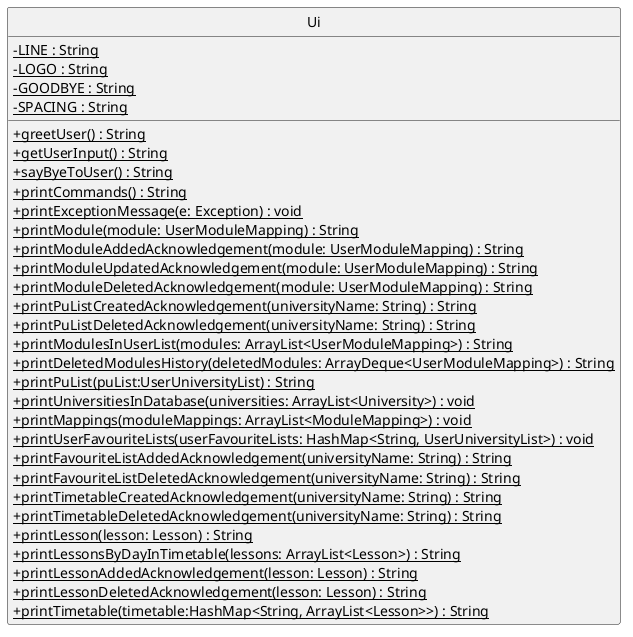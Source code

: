 @startuml
'https://plantuml.com/class-diagram
hide circle
skinparam classAttributeIconSize 0

class Ui {
    {static} - LINE : String
    {static} - LOGO : String
    {static} - GOODBYE : String
    {static} - SPACING : String
    {static} + greetUser() : String
    {static} + getUserInput() : String
    {static} + sayByeToUser() : String
    {static} + printCommands() : String
    {static} + printExceptionMessage(e: Exception) : void
    {static} + printModule(module: UserModuleMapping) : String
    {static} + printModuleAddedAcknowledgement(module: UserModuleMapping) : String
    {static} + printModuleUpdatedAcknowledgement(module: UserModuleMapping) : String
    {static} + printModuleDeletedAcknowledgement(module: UserModuleMapping) : String
    {static} + printPuListCreatedAcknowledgement(universityName: String) : String
    {static} + printPuListDeletedAcknowledgement(universityName: String) : String
    {static} + printModulesInUserList(modules: ArrayList<UserModuleMapping>) : String
    {static} + printDeletedModulesHistory(deletedModules: ArrayDeque<UserModuleMapping>) : String
    {static} + printPuList(puList:UserUniversityList) : String
    {static} + printUniversitiesInDatabase(universities: ArrayList<University>) : void
    {static} + printMappings(moduleMappings: ArrayList<ModuleMapping>) : void
    {static} + printUserFavouriteLists(userFavouriteLists: HashMap<String, UserUniversityList>) : void
    {static} + printFavouriteListAddedAcknowledgement(universityName: String) : String
    {static} + printFavouriteListDeletedAcknowledgement(universityName: String) : String
    {static} + printTimetableCreatedAcknowledgement(universityName: String) : String
    {static} + printTimetableDeletedAcknowledgement(universityName: String) : String
    {static} + printLesson(lesson: Lesson) : String
    {static} + printLessonsByDayInTimetable(lessons: ArrayList<Lesson>) : String
    {static} + printLessonAddedAcknowledgement(lesson: Lesson) : String
    {static} + printLessonDeletedAcknowledgement(lesson: Lesson) : String
    {static} + printTimetable(timetable:HashMap<String, ArrayList<Lesson>>) : String
}

@enduml
